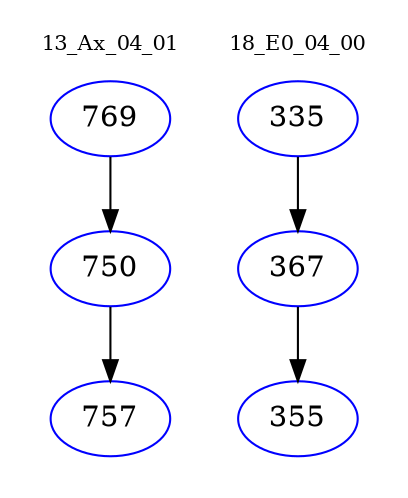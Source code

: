digraph{
subgraph cluster_0 {
color = white
label = "13_Ax_04_01";
fontsize=10;
T0_769 [label="769", color="blue"]
T0_769 -> T0_750 [color="black"]
T0_750 [label="750", color="blue"]
T0_750 -> T0_757 [color="black"]
T0_757 [label="757", color="blue"]
}
subgraph cluster_1 {
color = white
label = "18_E0_04_00";
fontsize=10;
T1_335 [label="335", color="blue"]
T1_335 -> T1_367 [color="black"]
T1_367 [label="367", color="blue"]
T1_367 -> T1_355 [color="black"]
T1_355 [label="355", color="blue"]
}
}
